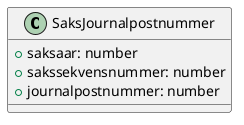 @startuml

class SaksJournalpostnummer {
    +saksaar: number
    +sakssekvensnummer: number
    +journalpostnummer: number
}

@enduml